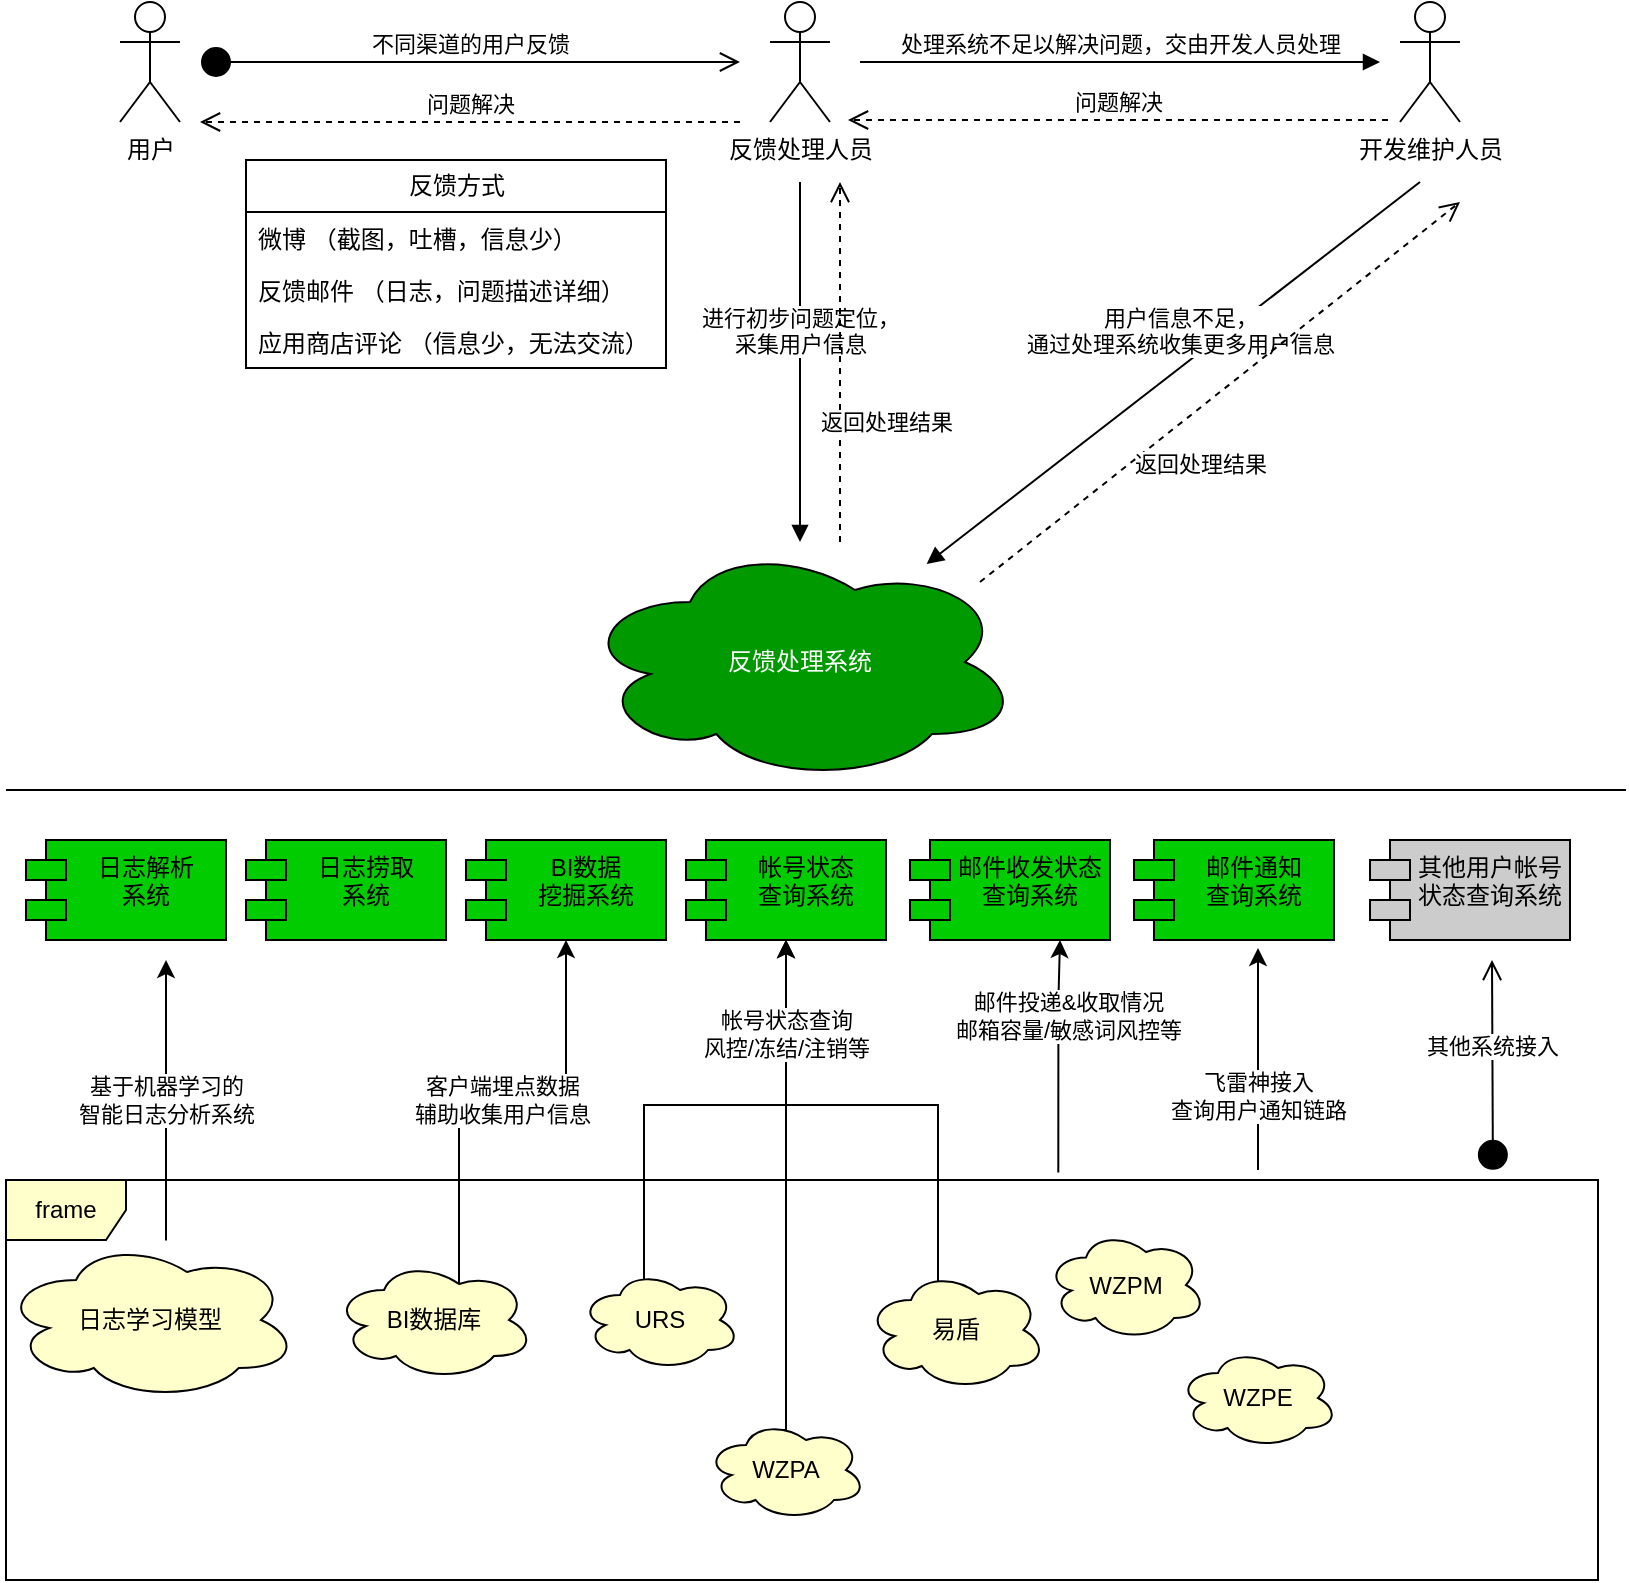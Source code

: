 <mxfile version="20.8.13" type="github">
  <diagram name="第 1 页" id="ruXOiJjdGdF3Hx12QbZb">
    <mxGraphModel dx="1195" dy="721" grid="1" gridSize="10" guides="1" tooltips="1" connect="1" arrows="1" fold="1" page="1" pageScale="1" pageWidth="827" pageHeight="1169" math="0" shadow="0">
      <root>
        <mxCell id="0" />
        <mxCell id="1" parent="0" />
        <mxCell id="ALxXaVIujOZm-B5D7-fG-77" value="frame" style="shape=umlFrame;whiteSpace=wrap;html=1;fontColor=#000000;fillColor=#FFFFCC;" vertex="1" parent="1">
          <mxGeometry x="10" y="630" width="796" height="200" as="geometry" />
        </mxCell>
        <mxCell id="ALxXaVIujOZm-B5D7-fG-1" value="用户" style="shape=umlActor;verticalLabelPosition=bottom;verticalAlign=top;html=1;" vertex="1" parent="1">
          <mxGeometry x="67" y="41" width="30" height="60" as="geometry" />
        </mxCell>
        <mxCell id="ALxXaVIujOZm-B5D7-fG-2" value="反馈处理系统" style="ellipse;shape=cloud;whiteSpace=wrap;html=1;align=center;fillColor=#009900;fontColor=#FFFFFF;" vertex="1" parent="1">
          <mxGeometry x="297" y="311" width="220" height="120" as="geometry" />
        </mxCell>
        <mxCell id="ALxXaVIujOZm-B5D7-fG-4" value="开发维护人员" style="shape=umlActor;verticalLabelPosition=bottom;verticalAlign=top;html=1;" vertex="1" parent="1">
          <mxGeometry x="707" y="41" width="30" height="60" as="geometry" />
        </mxCell>
        <mxCell id="ALxXaVIujOZm-B5D7-fG-11" value="反馈处理人员" style="shape=umlActor;verticalLabelPosition=bottom;verticalAlign=top;html=1;" vertex="1" parent="1">
          <mxGeometry x="392" y="41" width="30" height="60" as="geometry" />
        </mxCell>
        <mxCell id="ALxXaVIujOZm-B5D7-fG-12" value="不同渠道的用户反馈" style="html=1;verticalAlign=bottom;startArrow=circle;startFill=1;endArrow=open;startSize=6;endSize=8;rounded=0;" edge="1" parent="1">
          <mxGeometry width="80" relative="1" as="geometry">
            <mxPoint x="107" y="71" as="sourcePoint" />
            <mxPoint x="377" y="71" as="targetPoint" />
          </mxGeometry>
        </mxCell>
        <mxCell id="ALxXaVIujOZm-B5D7-fG-13" value="进行初步问题定位，&lt;br&gt;采集用户信息" style="html=1;verticalAlign=bottom;endArrow=block;rounded=0;" edge="1" parent="1" target="ALxXaVIujOZm-B5D7-fG-2">
          <mxGeometry width="80" relative="1" as="geometry">
            <mxPoint x="407" y="131" as="sourcePoint" />
            <mxPoint x="467" y="151" as="targetPoint" />
            <mxPoint as="offset" />
          </mxGeometry>
        </mxCell>
        <mxCell id="ALxXaVIujOZm-B5D7-fG-15" value="返回处理结果" style="html=1;verticalAlign=bottom;endArrow=open;dashed=1;endSize=8;rounded=0;" edge="1" parent="1">
          <mxGeometry x="-0.433" y="-23" relative="1" as="geometry">
            <mxPoint x="427" y="311" as="sourcePoint" />
            <mxPoint x="427" y="131" as="targetPoint" />
            <Array as="points">
              <mxPoint x="427" y="281" />
              <mxPoint x="427" y="221" />
            </Array>
            <mxPoint as="offset" />
          </mxGeometry>
        </mxCell>
        <mxCell id="ALxXaVIujOZm-B5D7-fG-16" value="问题解决" style="html=1;verticalAlign=bottom;endArrow=open;dashed=1;endSize=8;rounded=0;" edge="1" parent="1">
          <mxGeometry relative="1" as="geometry">
            <mxPoint x="377" y="101" as="sourcePoint" />
            <mxPoint x="107" y="101" as="targetPoint" />
          </mxGeometry>
        </mxCell>
        <mxCell id="ALxXaVIujOZm-B5D7-fG-17" value="问题解决" style="html=1;verticalAlign=bottom;endArrow=open;dashed=1;endSize=8;rounded=0;" edge="1" parent="1">
          <mxGeometry relative="1" as="geometry">
            <mxPoint x="701" y="100" as="sourcePoint" />
            <mxPoint x="431" y="100" as="targetPoint" />
          </mxGeometry>
        </mxCell>
        <mxCell id="ALxXaVIujOZm-B5D7-fG-20" value="处理系统不足以解决问题，交由开发人员处理" style="html=1;verticalAlign=bottom;endArrow=block;rounded=0;" edge="1" parent="1">
          <mxGeometry width="80" relative="1" as="geometry">
            <mxPoint x="437" y="71" as="sourcePoint" />
            <mxPoint x="697" y="71" as="targetPoint" />
          </mxGeometry>
        </mxCell>
        <mxCell id="ALxXaVIujOZm-B5D7-fG-22" value="用户信息不足，&lt;br&gt;通过处理系统收集更多用户信息" style="html=1;verticalAlign=bottom;endArrow=block;rounded=0;" edge="1" parent="1" target="ALxXaVIujOZm-B5D7-fG-2">
          <mxGeometry x="-0.038" y="-2" width="80" relative="1" as="geometry">
            <mxPoint x="717" y="131" as="sourcePoint" />
            <mxPoint x="797" y="141" as="targetPoint" />
            <mxPoint as="offset" />
          </mxGeometry>
        </mxCell>
        <mxCell id="ALxXaVIujOZm-B5D7-fG-24" value="返回处理结果" style="html=1;verticalAlign=bottom;endArrow=open;dashed=1;endSize=8;rounded=0;" edge="1" parent="1">
          <mxGeometry x="-0.234" y="-29" relative="1" as="geometry">
            <mxPoint x="497" y="331" as="sourcePoint" />
            <mxPoint x="737" y="141" as="targetPoint" />
            <mxPoint as="offset" />
          </mxGeometry>
        </mxCell>
        <mxCell id="ALxXaVIujOZm-B5D7-fG-29" value="" style="line;strokeWidth=1;fillColor=none;align=left;verticalAlign=middle;spacingTop=-1;spacingLeft=3;spacingRight=3;rotatable=0;labelPosition=right;points=[];portConstraint=eastwest;strokeColor=inherit;" vertex="1" parent="1">
          <mxGeometry x="10" y="431" width="810" height="8" as="geometry" />
        </mxCell>
        <mxCell id="ALxXaVIujOZm-B5D7-fG-31" value="日志解析&#xa;系统" style="shape=module;align=left;spacingLeft=20;align=center;verticalAlign=top;fillColor=#00CC00;" vertex="1" parent="1">
          <mxGeometry x="20" y="460" width="100" height="50" as="geometry" />
        </mxCell>
        <mxCell id="ALxXaVIujOZm-B5D7-fG-32" value="日志捞取&#xa;系统" style="shape=module;align=left;spacingLeft=20;align=center;verticalAlign=top;fillColor=#00CC00;" vertex="1" parent="1">
          <mxGeometry x="130" y="460" width="100" height="50" as="geometry" />
        </mxCell>
        <mxCell id="ALxXaVIujOZm-B5D7-fG-33" value="BI数据&#xa;挖掘系统" style="shape=module;align=left;spacingLeft=20;align=center;verticalAlign=top;fillColor=#00CC00;" vertex="1" parent="1">
          <mxGeometry x="240" y="460" width="100" height="50" as="geometry" />
        </mxCell>
        <mxCell id="ALxXaVIujOZm-B5D7-fG-34" value="帐号状态&#xa;查询系统" style="shape=module;align=left;spacingLeft=20;align=center;verticalAlign=top;fillColor=#00CC00;" vertex="1" parent="1">
          <mxGeometry x="350" y="460" width="100" height="50" as="geometry" />
        </mxCell>
        <mxCell id="ALxXaVIujOZm-B5D7-fG-35" value="邮件收发状态&#xa;查询系统" style="shape=module;align=left;spacingLeft=20;align=center;verticalAlign=top;fillColor=#00CC00;" vertex="1" parent="1">
          <mxGeometry x="462" y="460" width="100" height="50" as="geometry" />
        </mxCell>
        <mxCell id="ALxXaVIujOZm-B5D7-fG-36" value="邮件通知&#xa;查询系统" style="shape=module;align=left;spacingLeft=20;align=center;verticalAlign=top;fillColor=#00CC00;" vertex="1" parent="1">
          <mxGeometry x="574" y="460" width="100" height="50" as="geometry" />
        </mxCell>
        <mxCell id="ALxXaVIujOZm-B5D7-fG-37" value="其他用户帐号&#xa;状态查询系统" style="shape=module;align=left;spacingLeft=20;align=center;verticalAlign=top;fillColor=#CCCCCC;" vertex="1" parent="1">
          <mxGeometry x="692" y="460" width="100" height="50" as="geometry" />
        </mxCell>
        <mxCell id="ALxXaVIujOZm-B5D7-fG-43" value="反馈方式" style="swimlane;fontStyle=0;childLayout=stackLayout;horizontal=1;startSize=26;fillColor=none;horizontalStack=0;resizeParent=1;resizeParentMax=0;resizeLast=0;collapsible=1;marginBottom=0;html=1;fontColor=#000000;" vertex="1" parent="1">
          <mxGeometry x="130" y="120" width="210" height="104" as="geometry">
            <mxRectangle x="40" y="130" width="90" height="30" as="alternateBounds" />
          </mxGeometry>
        </mxCell>
        <mxCell id="ALxXaVIujOZm-B5D7-fG-44" value="微博 （截图，吐槽，信息少）" style="text;strokeColor=none;fillColor=none;align=left;verticalAlign=top;spacingLeft=4;spacingRight=4;overflow=hidden;rotatable=0;points=[[0,0.5],[1,0.5]];portConstraint=eastwest;whiteSpace=wrap;html=1;fontColor=#000000;" vertex="1" parent="ALxXaVIujOZm-B5D7-fG-43">
          <mxGeometry y="26" width="210" height="26" as="geometry" />
        </mxCell>
        <mxCell id="ALxXaVIujOZm-B5D7-fG-45" value="反馈邮件 （日志，问题描述详细）" style="text;strokeColor=none;fillColor=none;align=left;verticalAlign=top;spacingLeft=4;spacingRight=4;overflow=hidden;rotatable=0;points=[[0,0.5],[1,0.5]];portConstraint=eastwest;whiteSpace=wrap;html=1;fontColor=#000000;" vertex="1" parent="ALxXaVIujOZm-B5D7-fG-43">
          <mxGeometry y="52" width="210" height="26" as="geometry" />
        </mxCell>
        <mxCell id="ALxXaVIujOZm-B5D7-fG-46" value="应用商店评论 （信息少，无法交流）" style="text;strokeColor=none;fillColor=none;align=left;verticalAlign=top;spacingLeft=4;spacingRight=4;overflow=hidden;rotatable=0;points=[[0,0.5],[1,0.5]];portConstraint=eastwest;whiteSpace=wrap;html=1;fontColor=#000000;" vertex="1" parent="ALxXaVIujOZm-B5D7-fG-43">
          <mxGeometry y="78" width="210" height="26" as="geometry" />
        </mxCell>
        <mxCell id="ALxXaVIujOZm-B5D7-fG-68" value="客户端埋点数据&lt;br&gt;辅助收集用户信息" style="edgeStyle=orthogonalEdgeStyle;rounded=0;orthogonalLoop=1;jettySize=auto;html=1;exitX=0.625;exitY=0.2;exitDx=0;exitDy=0;exitPerimeter=0;entryX=0.5;entryY=1;entryDx=0;entryDy=0;fontColor=#000000;" edge="1" parent="1" source="ALxXaVIujOZm-B5D7-fG-53" target="ALxXaVIujOZm-B5D7-fG-33">
          <mxGeometry relative="1" as="geometry">
            <mxPoint as="offset" />
          </mxGeometry>
        </mxCell>
        <mxCell id="ALxXaVIujOZm-B5D7-fG-53" value="BI数据库" style="ellipse;shape=cloud;whiteSpace=wrap;html=1;align=center;fontColor=#000000;fillColor=#FFFFCC;" vertex="1" parent="1">
          <mxGeometry x="174" y="670" width="100" height="60" as="geometry" />
        </mxCell>
        <mxCell id="ALxXaVIujOZm-B5D7-fG-67" value="基于机器学习的&lt;br&gt;智能日志分析系统" style="edgeStyle=orthogonalEdgeStyle;rounded=0;orthogonalLoop=1;jettySize=auto;html=1;fontColor=#000000;" edge="1" parent="1" source="ALxXaVIujOZm-B5D7-fG-54">
          <mxGeometry relative="1" as="geometry">
            <mxPoint x="90" y="520" as="targetPoint" />
            <Array as="points">
              <mxPoint x="90" y="520" />
            </Array>
          </mxGeometry>
        </mxCell>
        <mxCell id="ALxXaVIujOZm-B5D7-fG-54" value="日志学习模型" style="ellipse;shape=cloud;whiteSpace=wrap;html=1;align=center;fontColor=#000000;fillColor=#FFFFCC;" vertex="1" parent="1">
          <mxGeometry x="8" y="660" width="148" height="80" as="geometry" />
        </mxCell>
        <mxCell id="ALxXaVIujOZm-B5D7-fG-75" style="edgeStyle=orthogonalEdgeStyle;rounded=0;orthogonalLoop=1;jettySize=auto;html=1;exitX=0.4;exitY=0.1;exitDx=0;exitDy=0;exitPerimeter=0;entryX=0.5;entryY=1;entryDx=0;entryDy=0;fontColor=#000000;" edge="1" parent="1" source="ALxXaVIujOZm-B5D7-fG-57" target="ALxXaVIujOZm-B5D7-fG-34">
          <mxGeometry relative="1" as="geometry" />
        </mxCell>
        <mxCell id="ALxXaVIujOZm-B5D7-fG-57" value="易盾" style="ellipse;shape=cloud;whiteSpace=wrap;html=1;align=center;fontColor=#000000;fillColor=#FFFFCC;" vertex="1" parent="1">
          <mxGeometry x="440" y="675" width="90" height="60" as="geometry" />
        </mxCell>
        <mxCell id="ALxXaVIujOZm-B5D7-fG-73" style="edgeStyle=orthogonalEdgeStyle;rounded=0;orthogonalLoop=1;jettySize=auto;html=1;entryX=0.75;entryY=1;entryDx=0;entryDy=0;fontColor=#000000;exitX=0.661;exitY=-0.019;exitDx=0;exitDy=0;exitPerimeter=0;" edge="1" parent="1" source="ALxXaVIujOZm-B5D7-fG-77" target="ALxXaVIujOZm-B5D7-fG-35">
          <mxGeometry relative="1" as="geometry">
            <mxPoint x="537" y="620" as="sourcePoint" />
            <Array as="points">
              <mxPoint x="536" y="540" />
            </Array>
          </mxGeometry>
        </mxCell>
        <mxCell id="ALxXaVIujOZm-B5D7-fG-81" value="邮件投递&amp;amp;收取情况&lt;br&gt;邮箱容量/敏感词风控等" style="edgeLabel;html=1;align=center;verticalAlign=middle;resizable=0;points=[];fontColor=#000000;" vertex="1" connectable="0" parent="ALxXaVIujOZm-B5D7-fG-73">
          <mxGeometry x="0.344" y="1" relative="1" as="geometry">
            <mxPoint x="6" as="offset" />
          </mxGeometry>
        </mxCell>
        <mxCell id="ALxXaVIujOZm-B5D7-fG-58" value="WZPM" style="ellipse;shape=cloud;whiteSpace=wrap;html=1;align=center;fontColor=#000000;fillColor=#FFFFCC;" vertex="1" parent="1">
          <mxGeometry x="530" y="655" width="80" height="55" as="geometry" />
        </mxCell>
        <mxCell id="ALxXaVIujOZm-B5D7-fG-72" style="edgeStyle=orthogonalEdgeStyle;rounded=0;orthogonalLoop=1;jettySize=auto;html=1;exitX=0.4;exitY=0.1;exitDx=0;exitDy=0;exitPerimeter=0;entryX=0.5;entryY=1;entryDx=0;entryDy=0;fontColor=#000000;" edge="1" parent="1" source="ALxXaVIujOZm-B5D7-fG-59" target="ALxXaVIujOZm-B5D7-fG-34">
          <mxGeometry relative="1" as="geometry">
            <Array as="points">
              <mxPoint x="400" y="755" />
            </Array>
          </mxGeometry>
        </mxCell>
        <mxCell id="ALxXaVIujOZm-B5D7-fG-59" value="WZPA" style="ellipse;shape=cloud;whiteSpace=wrap;html=1;align=center;fontColor=#000000;fillColor=#FFFFCC;" vertex="1" parent="1">
          <mxGeometry x="360" y="750" width="80" height="50" as="geometry" />
        </mxCell>
        <mxCell id="ALxXaVIujOZm-B5D7-fG-76" style="edgeStyle=orthogonalEdgeStyle;rounded=0;orthogonalLoop=1;jettySize=auto;html=1;fontColor=#000000;" edge="1" parent="1">
          <mxGeometry relative="1" as="geometry">
            <mxPoint x="636" y="620" as="sourcePoint" />
            <mxPoint x="636" y="514" as="targetPoint" />
            <Array as="points">
              <mxPoint x="636" y="625" />
            </Array>
          </mxGeometry>
        </mxCell>
        <mxCell id="ALxXaVIujOZm-B5D7-fG-80" value="飞雷神接入&lt;br&gt;查询用户通知链路" style="edgeLabel;html=1;align=center;verticalAlign=middle;resizable=0;points=[];fontColor=#000000;" vertex="1" connectable="0" parent="ALxXaVIujOZm-B5D7-fG-76">
          <mxGeometry x="0.348" relative="1" as="geometry">
            <mxPoint y="36" as="offset" />
          </mxGeometry>
        </mxCell>
        <mxCell id="ALxXaVIujOZm-B5D7-fG-60" value="WZPE" style="ellipse;shape=cloud;whiteSpace=wrap;html=1;align=center;fontColor=#000000;fillColor=#FFFFCC;" vertex="1" parent="1">
          <mxGeometry x="596" y="714" width="80" height="50" as="geometry" />
        </mxCell>
        <mxCell id="ALxXaVIujOZm-B5D7-fG-69" value="帐号状态查询&lt;br&gt;风控/冻结/注销等" style="edgeStyle=orthogonalEdgeStyle;rounded=0;orthogonalLoop=1;jettySize=auto;html=1;exitX=0.4;exitY=0.1;exitDx=0;exitDy=0;exitPerimeter=0;entryX=0.5;entryY=1;entryDx=0;entryDy=0;fontColor=#000000;" edge="1" parent="1" source="ALxXaVIujOZm-B5D7-fG-56" target="ALxXaVIujOZm-B5D7-fG-34">
          <mxGeometry x="0.61" relative="1" as="geometry">
            <mxPoint as="offset" />
          </mxGeometry>
        </mxCell>
        <mxCell id="ALxXaVIujOZm-B5D7-fG-56" value="URS" style="ellipse;shape=cloud;whiteSpace=wrap;html=1;align=center;fontColor=#000000;fillColor=#FFFFCC;" vertex="1" parent="1">
          <mxGeometry x="297" y="675" width="80" height="50" as="geometry" />
        </mxCell>
        <mxCell id="ALxXaVIujOZm-B5D7-fG-79" value="其他系统接入" style="html=1;verticalAlign=bottom;startArrow=circle;startFill=1;endArrow=open;startSize=6;endSize=8;rounded=0;fontColor=#000000;exitX=0.934;exitY=-0.023;exitDx=0;exitDy=0;exitPerimeter=0;" edge="1" parent="1" source="ALxXaVIujOZm-B5D7-fG-77">
          <mxGeometry x="0.001" width="80" relative="1" as="geometry">
            <mxPoint x="750" y="610" as="sourcePoint" />
            <mxPoint x="753" y="520" as="targetPoint" />
            <mxPoint as="offset" />
          </mxGeometry>
        </mxCell>
      </root>
    </mxGraphModel>
  </diagram>
</mxfile>
